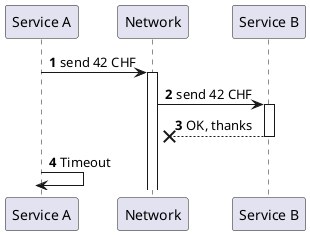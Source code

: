 @startuml

participant "Service A" as A
participant "Network" as N
participant "Service B" as B
autonumber
A -> N: send 42 CHF
activate N
N -> B: send 42 CHF
activate B
N x<-- B: OK, thanks
deactivate B
A -> A: Timeout

deactivate A

@enduml